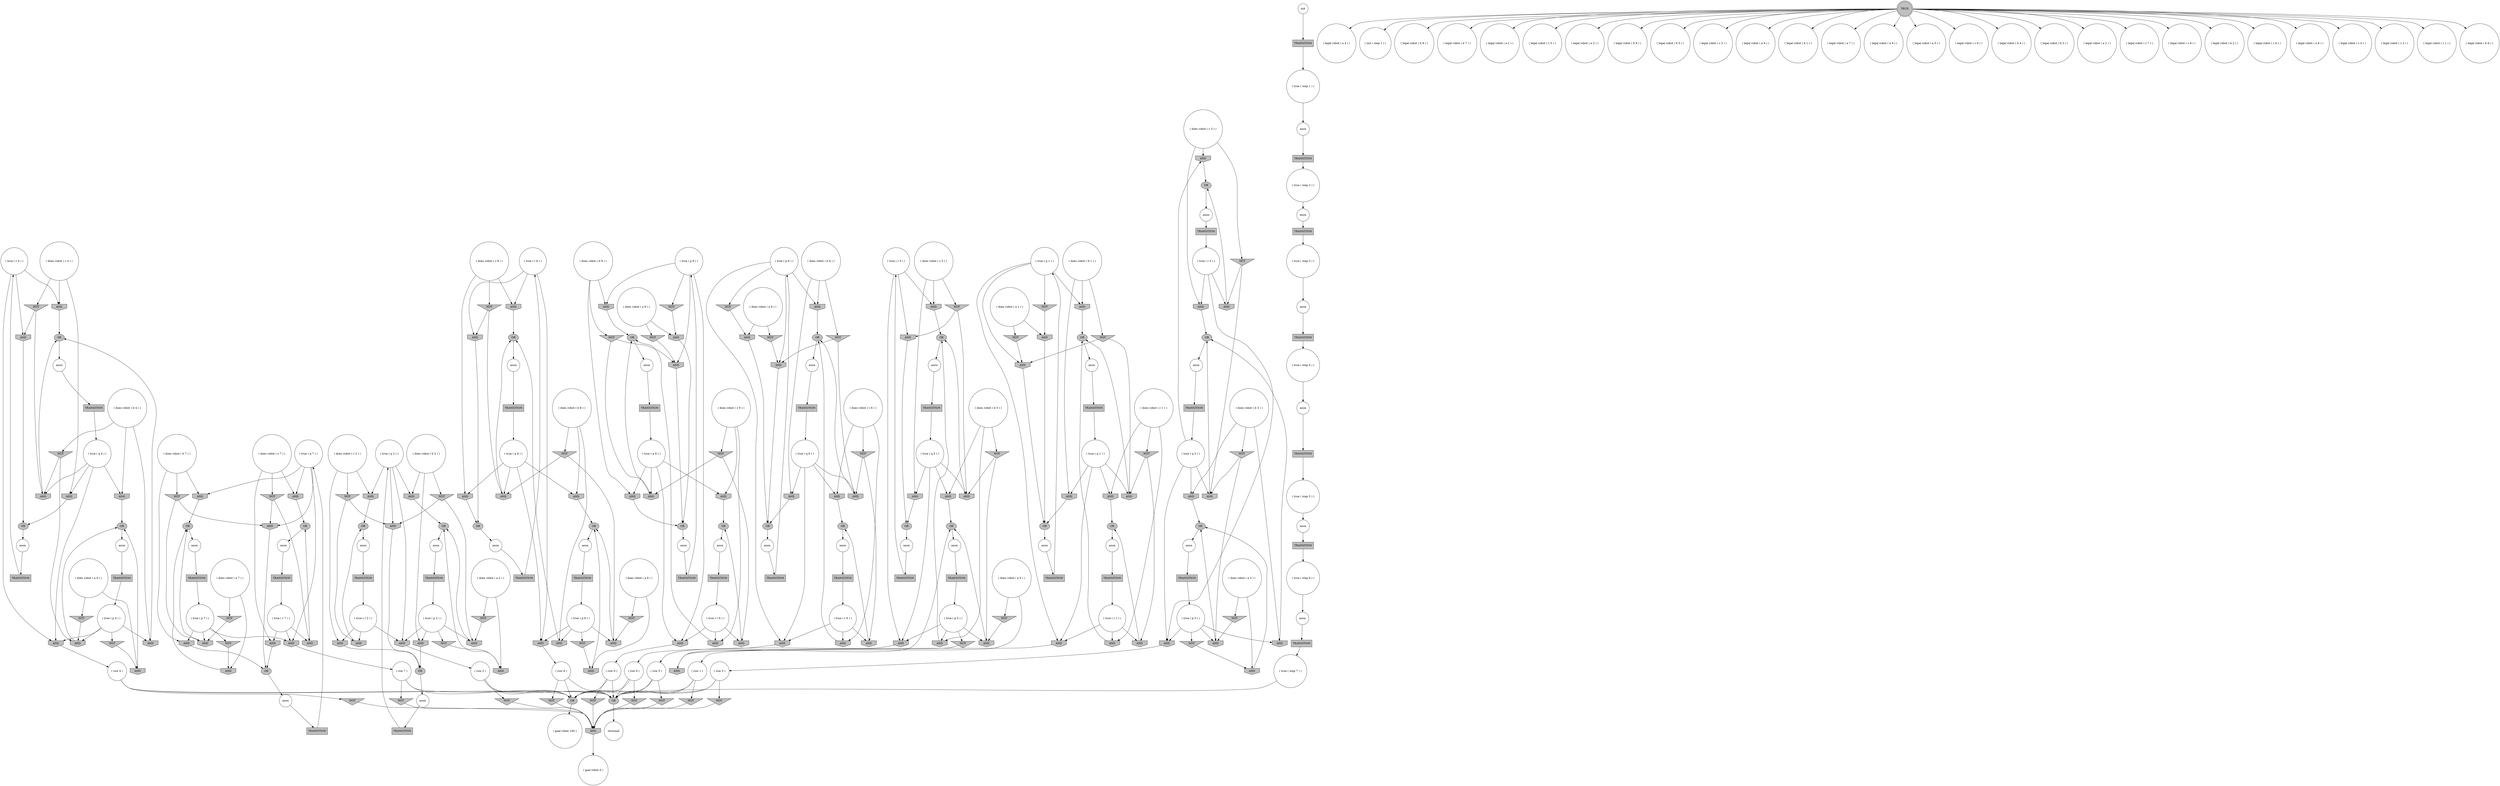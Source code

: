 digraph propNet
{
	"@270ad7c0"[shape=invhouse, style= filled, fillcolor=grey, label="AND"]; "@270ad7c0"->"@3a8721bd"; 
	"@584479b2"[shape=invhouse, style= filled, fillcolor=grey, label="AND"]; "@584479b2"->"@39cd04f1"; 
	"@1e6ee98"[shape=invhouse, style= filled, fillcolor=grey, label="AND"]; "@1e6ee98"->"@7d08c1b7"; 
	"@6a92e96c"[shape=ellipse, style= filled, fillcolor=grey, label="OR"]; "@6a92e96c"->"@531ae81d"; 
	"@604c9c17"[shape=circle, style= filled, fillcolor=white, label="( true ( step 5 ) )"]; "@604c9c17"->"@4631c43f"; 
	"@3dccbdf7"[shape=invhouse, style= filled, fillcolor=grey, label="AND"]; "@3dccbdf7"->"@44af07c4"; 
	"@1ddd40f3"[shape=box, style= filled, fillcolor=grey, label="TRANSITION"]; "@1ddd40f3"->"@27feae0f"; 
	"@2b54ae5a"[shape=box, style= filled, fillcolor=grey, label="TRANSITION"]; "@2b54ae5a"->"@38da9246"; 
	"@c723704"[shape=invhouse, style= filled, fillcolor=grey, label="AND"]; "@c723704"->"@39cd04f1"; 
	"@20d75cf7"[shape=doublecircle, style= filled, fillcolor=grey, label="TRUE"]; "@20d75cf7"->"@428c6e04"; "@20d75cf7"->"@3c291fc2"; "@20d75cf7"->"@5dc37b8f"; "@20d75cf7"->"@47fbad7"; "@20d75cf7"->"@1a18c28a"; "@20d75cf7"->"@36656758"; "@20d75cf7"->"@260fa385"; "@20d75cf7"->"@78f92cc8"; "@20d75cf7"->"@54e51510"; "@20d75cf7"->"@7132c515"; "@20d75cf7"->"@4f8bff68"; "@20d75cf7"->"@bc9f8fb"; "@20d75cf7"->"@118aeabe"; "@20d75cf7"->"@702d2da4"; "@20d75cf7"->"@373968f1"; "@20d75cf7"->"@4665d588"; "@20d75cf7"->"@4ce51960"; "@20d75cf7"->"@55d2162c"; "@20d75cf7"->"@4cb88448"; "@20d75cf7"->"@3b63de4e"; "@20d75cf7"->"@609a5d54"; "@20d75cf7"->"@2eeb3c84"; "@20d75cf7"->"@1997f158"; "@20d75cf7"->"@65f4ba51"; "@20d75cf7"->"@61316264"; "@20d75cf7"->"@47a5f7d3"; "@20d75cf7"->"@1b186cf9"; "@20d75cf7"->"@75144026"; 
	"@65685e30"[shape=invtriangle, style= filled, fillcolor=grey, label="NOT"]; "@65685e30"->"@2512b853"; 
	"@2a788315"[shape=invtriangle, style= filled, fillcolor=grey, label="NOT"]; "@2a788315"->"@a54cbb9"; "@2a788315"->"@4de5ed7b"; 
	"@56de24c5"[shape=circle, style= filled, fillcolor=white, label="anon"]; "@56de24c5"->"@64dc420b"; 
	"@f52d950"[shape=invhouse, style= filled, fillcolor=grey, label="AND"]; "@f52d950"->"@6a92e96c"; 
	"@4807ccf6"[shape=invhouse, style= filled, fillcolor=grey, label="AND"]; "@4807ccf6"->"@1da12fc0"; 
	"@3d10d68a"[shape=box, style= filled, fillcolor=grey, label="TRANSITION"]; "@3d10d68a"->"@3f2a09d5"; 
	"@4ccbc2d3"[shape=circle, style= filled, fillcolor=white, label="( true ( q 7 ) )"]; "@4ccbc2d3"->"@412bf560"; "@4ccbc2d3"->"@3dcc0a0f"; "@4ccbc2d3"->"@59c87031"; "@4ccbc2d3"->"@3dccbdf7"; 
	"@bc9f8fb"[shape=circle, style= filled, fillcolor=white, label="( legal robot ( b 1 ) )"]; 
	"@5c66b06b"[shape=invtriangle, style= filled, fillcolor=grey, label="NOT"]; "@5c66b06b"->"@59c87031"; "@5c66b06b"->"@b0014f0"; 
	"@5878ae82"[shape=invhouse, style= filled, fillcolor=grey, label="AND"]; "@5878ae82"->"@45edcd24"; 
	"@4f0e284f"[shape=circle, style= filled, fillcolor=white, label="( does robot ( c 6 ) )"]; "@4f0e284f"->"@294e430c"; "@4f0e284f"->"@2a788315"; "@4f0e284f"->"@7b963273"; 
	"@5437086a"[shape=invhouse, style= filled, fillcolor=grey, label="AND"]; "@5437086a"->"@4d77c977"; 
	"@456999c8"[shape=circle, style= filled, fillcolor=white, label="( true ( p 6 ) )"]; "@456999c8"->"@665ea4c5"; "@456999c8"->"@1732a4df"; "@456999c8"->"@5f08edd0"; "@456999c8"->"@55264c84"; 
	"@33906773"[shape=circle, style= filled, fillcolor=white, label="anon"]; "@33906773"->"@4d815146"; 
	"@52988dd6"[shape=circle, style= filled, fillcolor=white, label="terminal"]; 
	"@3e4f7537"[shape=ellipse, style= filled, fillcolor=grey, label="OR"]; "@3e4f7537"->"@52988dd6"; 
	"@35afe17b"[shape=invtriangle, style= filled, fillcolor=grey, label="NOT"]; "@35afe17b"->"@2512b853"; 
	"@53d26552"[shape=circle, style= filled, fillcolor=white, label="( does robot ( c 7 ) )"]; "@53d26552"->"@19fa157c"; "@53d26552"->"@369133f6"; "@53d26552"->"@3dccbdf7"; 
	"@4d68af51"[shape=invtriangle, style= filled, fillcolor=grey, label="NOT"]; "@4d68af51"->"@13ce168b"; "@4d68af51"->"@66f11de2"; 
	"@34f65b5b"[shape=invhouse, style= filled, fillcolor=grey, label="AND"]; "@34f65b5b"->"@7d08c1b7"; 
	"@7e28ebb4"[shape=ellipse, style= filled, fillcolor=grey, label="OR"]; "@7e28ebb4"->"@308ab721"; 
	"@51de8adb"[shape=invhouse, style= filled, fillcolor=grey, label="AND"]; "@51de8adb"->"@4ac5c32e"; 
	"@2389b9bd"[shape=circle, style= filled, fillcolor=white, label="( does robot ( c 8 ) )"]; "@2389b9bd"->"@25f45022"; "@2389b9bd"->"@213e2b4a"; "@2389b9bd"->"@27013985"; 
	"@55d2162c"[shape=circle, style= filled, fillcolor=white, label="( legal robot ( b 3 ) )"]; 
	"@7366c3a0"[shape=invhouse, style= filled, fillcolor=grey, label="AND"]; "@7366c3a0"->"@208e2fb5"; 
	"@4631c43f"[shape=circle, style= filled, fillcolor=white, label="anon"]; "@4631c43f"->"@70e69696"; 
	"@308ab721"[shape=circle, style= filled, fillcolor=white, label="anon"]; "@308ab721"->"@3d10d68a"; 
	"@2d68be1b"[shape=circle, style= filled, fillcolor=white, label="( true ( q 2 ) )"]; "@2d68be1b"->"@302b2c81"; "@2d68be1b"->"@533e846f"; "@2d68be1b"->"@205bfbd8"; "@2d68be1b"->"@507d811a"; 
	"@697eb767"[shape=circle, style= filled, fillcolor=white, label="( true ( r 8 ) )"]; "@697eb767"->"@25f45022"; "@697eb767"->"@41675ec4"; "@697eb767"->"@2827f394"; 
	"@412bf560"[shape=invhouse, style= filled, fillcolor=grey, label="AND"]; "@412bf560"->"@b7cf28b"; 
	"@49ac272"[shape=invhouse, style= filled, fillcolor=grey, label="AND"]; "@49ac272"->"@c6a26b"; 
	"@26ffd553"[shape=invtriangle, style= filled, fillcolor=grey, label="NOT"]; "@26ffd553"->"@2512b853"; 
	"@55264c84"[shape=invhouse, style= filled, fillcolor=grey, label="AND"]; "@55264c84"->"@442b7fc2"; 
	"@6ae6235d"[shape=invhouse, style= filled, fillcolor=grey, label="AND"]; "@6ae6235d"->"@d93a6a5"; 
	"@428c6e04"[shape=circle, style= filled, fillcolor=white, label="( legal robot ( a 4 ) )"]; 
	"@520ed128"[shape=circle, style= filled, fillcolor=white, label="anon"]; "@520ed128"->"@4cd98b00"; 
	"@1732a4df"[shape=invhouse, style= filled, fillcolor=grey, label="AND"]; "@1732a4df"->"@3b05c7e1"; 
	"@79444986"[shape=invtriangle, style= filled, fillcolor=grey, label="NOT"]; "@79444986"->"@6c267f18"; "@79444986"->"@72373a9c"; 
	"@4e7a15b"[shape=box, style= filled, fillcolor=grey, label="TRANSITION"]; "@4e7a15b"->"@4c53ccba"; 
	"@4d815146"[shape=box, style= filled, fillcolor=grey, label="TRANSITION"]; "@4d815146"->"@788c1852"; 
	"@1a18c28a"[shape=circle, style= filled, fillcolor=white, label="( legal robot ( a 1 ) )"]; 
	"@36656758"[shape=circle, style= filled, fillcolor=white, label="( legal robot ( c 5 ) )"]; 
	"@d93a6a5"[shape=circle, style= filled, fillcolor=white, label="( row 5 )"]; "@d93a6a5"->"@3e4f7537"; "@d93a6a5"->"@593887c2"; "@d93a6a5"->"@26ffd553"; 
	"@2512b853"[shape=invhouse, style= filled, fillcolor=grey, label="AND"]; "@2512b853"->"@2b39d891"; 
	"@34780af5"[shape=invhouse, style= filled, fillcolor=grey, label="AND"]; "@34780af5"->"@57f530d8"; 
	"@189ddde9"[shape=box, style= filled, fillcolor=grey, label="TRANSITION"]; "@189ddde9"->"@43ce67ca"; 
	"@60ec2ea8"[shape=circle, style= filled, fillcolor=white, label="( row 2 )"]; "@60ec2ea8"->"@3e4f7537"; "@60ec2ea8"->"@593887c2"; "@60ec2ea8"->"@322ba3e4"; 
	"@603a3e21"[shape=circle, style= filled, fillcolor=white, label="( true ( p 9 ) )"]; "@603a3e21"->"@1e6ee98"; "@603a3e21"->"@5ca801b0"; "@603a3e21"->"@7471c619"; "@603a3e21"->"@34780af5"; 
	"@32e0c07c"[shape=circle, style= filled, fillcolor=white, label="( true ( p 3 ) )"]; "@32e0c07c"->"@6a2b16b8"; "@32e0c07c"->"@41bf9980"; "@32e0c07c"->"@52e5376a"; "@32e0c07c"->"@69ed56e2"; 
	"@6c74b024"[shape=circle, style= filled, fillcolor=white, label="( does robot ( a 7 ) )"]; "@6c74b024"->"@5d1eb50b"; "@6c74b024"->"@5ad557c2"; 
	"@b583a80"[shape=circle, style= filled, fillcolor=white, label="( does robot ( c 5 ) )"]; "@b583a80"->"@4d68af51"; "@b583a80"->"@1b382d35"; "@b583a80"->"@515632d"; 
	"@1148ab5c"[shape=ellipse, style= filled, fillcolor=grey, label="OR"]; "@1148ab5c"->"@39ea2de1"; 
	"@59e3bddb"[shape=invhouse, style= filled, fillcolor=grey, label="AND"]; "@59e3bddb"->"@7d08c1b7"; 
	"@70d11f32"[shape=circle, style= filled, fillcolor=white, label="anon"]; "@70d11f32"->"@7cb9e9a3"; 
	"@24cc17f1"[shape=invhouse, style= filled, fillcolor=grey, label="AND"]; "@24cc17f1"->"@3157457b"; 
	"@2d74e4b3"[shape=invhouse, style= filled, fillcolor=grey, label="AND"]; "@2d74e4b3"->"@1148ab5c"; 
	"@382f3bf0"[shape=invtriangle, style= filled, fillcolor=grey, label="NOT"]; "@382f3bf0"->"@25082661"; "@382f3bf0"->"@72373a9c"; 
	"@205bfbd8"[shape=invhouse, style= filled, fillcolor=grey, label="AND"]; "@205bfbd8"->"@712801c5"; 
	"@43ce67ca"[shape=circle, style= filled, fillcolor=white, label="( true ( p 8 ) )"]; "@43ce67ca"->"@2827f394"; "@43ce67ca"->"@f52d950"; "@43ce67ca"->"@53adceb8"; "@43ce67ca"->"@4dfd9726"; 
	"@538787fd"[shape=invtriangle, style= filled, fillcolor=grey, label="NOT"]; "@538787fd"->"@66f11de2"; "@538787fd"->"@788bf135"; 
	"@6f54c08a"[shape=circle, style= filled, fillcolor=white, label="( does robot ( b 8 ) )"]; "@6f54c08a"->"@72433b8a"; "@6f54c08a"->"@4dfd9726"; "@6f54c08a"->"@252cdd20"; 
	"@10f0a3e8"[shape=invhouse, style= filled, fillcolor=grey, label="AND"]; "@10f0a3e8"->"@3d6a2c7b"; 
	"@a54cbb9"[shape=invhouse, style= filled, fillcolor=grey, label="AND"]; "@a54cbb9"->"@442b7fc2"; 
	"@59c87031"[shape=invhouse, style= filled, fillcolor=grey, label="AND"]; "@59c87031"->"@c6a26b"; 
	"@58e5ebd"[shape=circle, style= filled, fillcolor=white, label="anon"]; "@58e5ebd"->"@22fff2a2"; 
	"@6c408893"[shape=circle, style= filled, fillcolor=white, label="anon"]; "@6c408893"->"@387413e8"; 
	"@328d5485"[shape=invtriangle, style= filled, fillcolor=grey, label="NOT"]; "@328d5485"->"@5ca801b0"; 
	"@62918c34"[shape=invhouse, style= filled, fillcolor=grey, label="AND"]; "@62918c34"->"@5b927504"; 
	"@2eeb3c84"[shape=circle, style= filled, fillcolor=white, label="( legal robot ( b 2 ) )"]; 
	"@5f27a20c"[shape=box, style= filled, fillcolor=grey, label="TRANSITION"]; "@5f27a20c"->"@5200089"; 
	"@47a5f7d3"[shape=circle, style= filled, fillcolor=white, label="( legal robot ( c 2 ) )"]; 
	"@4dfd9726"[shape=invhouse, style= filled, fillcolor=grey, label="AND"]; "@4dfd9726"->"@12402e11"; 
	"@435c41b"[shape=ellipse, style= filled, fillcolor=grey, label="OR"]; "@435c41b"->"@65ddcac5"; 
	"@1f01b29"[shape=circle, style= filled, fillcolor=white, label="anon"]; "@1f01b29"->"@28d320d6"; 
	"@37cc1f09"[shape=circle, style= filled, fillcolor=white, label="( true ( r 9 ) )"]; "@37cc1f09"->"@59e3bddb"; "@37cc1f09"->"@34780af5"; "@37cc1f09"->"@27ecfcd9"; 
	"@252cdd20"[shape=invtriangle, style= filled, fillcolor=grey, label="NOT"]; "@252cdd20"->"@f52d950"; "@252cdd20"->"@246972f1"; 
	"@67f2b0dd"[shape=box, style= filled, fillcolor=grey, label="TRANSITION"]; "@67f2b0dd"->"@146ccf3e"; 
	"@7db81d4f"[shape=circle, style= filled, fillcolor=white, label="anon"]; "@7db81d4f"->"@32a88bc2"; 
	"@45e41830"[shape=ellipse, style= filled, fillcolor=grey, label="OR"]; "@45e41830"->"@1f01b29"; 
	"@260fa385"[shape=circle, style= filled, fillcolor=white, label="( legal robot ( a 3 ) )"]; 
	"@3157457b"[shape=ellipse, style= filled, fillcolor=grey, label="OR"]; "@3157457b"->"@5892a78b"; 
	"@5b927504"[shape=ellipse, style= filled, fillcolor=grey, label="OR"]; "@5b927504"->"@6c408893"; 
	"@64f007ad"[shape=circle, style= filled, fillcolor=white, label="( does robot ( b 3 ) )"]; "@64f007ad"->"@6a2b16b8"; "@64f007ad"->"@1b7adb4a"; "@64f007ad"->"@4a8822a0"; 
	"@49e61582"[shape=circle, style= filled, fillcolor=white, label="anon"]; "@49e61582"->"@64fef26a"; 
	"@69f480e3"[shape=circle, style= filled, fillcolor=white, label="( true ( step 3 ) )"]; "@69f480e3"->"@19fc4e"; 
	"@1da12fc0"[shape=circle, style= filled, fillcolor=white, label="( row 1 )"]; "@1da12fc0"->"@3e4f7537"; "@1da12fc0"->"@593887c2"; "@1da12fc0"->"@7ae0a3f2"; 
	"@696e59da"[shape=circle, style= filled, fillcolor=white, label="( true ( r 2 ) )"]; "@696e59da"->"@2fe6707"; "@696e59da"->"@302b2c81"; "@696e59da"->"@51de8adb"; 
	"@702d2da4"[shape=circle, style= filled, fillcolor=white, label="( legal robot ( a 9 ) )"]; 
	"@437d51a6"[shape=invhouse, style= filled, fillcolor=grey, label="AND"]; "@437d51a6"->"@712801c5"; 
	"@5b39626c"[shape=invhouse, style= filled, fillcolor=grey, label="AND"]; "@5b39626c"->"@435c41b"; 
	"@38be9340"[shape=invtriangle, style= filled, fillcolor=grey, label="NOT"]; "@38be9340"->"@67b56bda"; 
	"@369133f6"[shape=invhouse, style= filled, fillcolor=grey, label="AND"]; "@369133f6"->"@c6a26b"; 
	"@734bcb5c"[shape=circle, style= filled, fillcolor=white, label="anon"]; "@734bcb5c"->"@2b54ae5a"; 
	"@509f662e"[shape=circle, style= filled, fillcolor=white, label="( does robot ( c 1 ) )"]; "@509f662e"->"@1b4920f8"; "@509f662e"->"@10ed7f5c"; "@509f662e"->"@c723704"; 
	"@3d0bc85"[shape=circle, style= filled, fillcolor=white, label="anon"]; "@3d0bc85"->"@4482acef"; 
	"@37bbea67"[shape=circle, style= filled, fillcolor=white, label="( does robot ( a 5 ) )"]; "@37bbea67"->"@5d9d277e"; "@37bbea67"->"@67b56bda"; 
	"@576f8789"[shape=box, style= filled, fillcolor=grey, label="TRANSITION"]; "@576f8789"->"@603a3e21"; 
	"@665ea4c5"[shape=invhouse, style= filled, fillcolor=grey, label="AND"]; "@665ea4c5"->"@6d4b473"; 
	"@39ea2de1"[shape=circle, style= filled, fillcolor=white, label="anon"]; "@39ea2de1"->"@576f8789"; 
	"@2dfc6dc6"[shape=invtriangle, style= filled, fillcolor=grey, label="NOT"]; "@2dfc6dc6"->"@2512b853"; 
	"@5337e216"[shape=circle, style= filled, fillcolor=white, label="( true ( p 1 ) )"]; "@5337e216"->"@24cc17f1"; "@5337e216"->"@4807ccf6"; "@5337e216"->"@6102d81c"; "@5337e216"->"@161e14f0"; 
	"@2ec50561"[shape=circle, style= filled, fillcolor=white, label="( true ( step 6 ) )"]; "@2ec50561"->"@4b48f7e0"; 
	"@17046822"[shape=circle, style= filled, fillcolor=white, label="( true ( step 1 ) )"]; "@17046822"->"@6135b95d"; 
	"@65f4ba51"[shape=circle, style= filled, fillcolor=white, label="( legal robot ( a 8 ) )"]; 
	"@2827f394"[shape=invhouse, style= filled, fillcolor=grey, label="AND"]; "@2827f394"->"@529e0c79"; 
	"@35e5ebbf"[shape=invhouse, style= filled, fillcolor=grey, label="AND"]; "@35e5ebbf"->"@712801c5"; 
	"@16309ee1"[shape=ellipse, style= filled, fillcolor=grey, label="OR"]; "@16309ee1"->"@520ed128"; 
	"@1b186cf9"[shape=circle, style= filled, fillcolor=white, label="( legal robot ( c 1 ) )"]; 
	"@7791c263"[shape=circle, style= filled, fillcolor=white, label="( true ( r 1 ) )"]; "@7791c263"->"@584479b2"; "@7791c263"->"@1b4920f8"; "@7791c263"->"@4807ccf6"; 
	"@5eada795"[shape=invtriangle, style= filled, fillcolor=grey, label="NOT"]; "@5eada795"->"@5ad557c2"; 
	"@9f6c439"[shape=invhouse, style= filled, fillcolor=grey, label="AND"]; "@9f6c439"->"@7aa30a4e"; 
	"@28d320d6"[shape=box, style= filled, fillcolor=grey, label="TRANSITION"]; "@28d320d6"->"@3a0fbd45"; 
	"@5b787144"[shape=circle, style= filled, fillcolor=white, label="( row 3 )"]; "@5b787144"->"@4f14e777"; "@5b787144"->"@3e4f7537"; "@5b787144"->"@593887c2"; 
	"@4903f4aa"[shape=circle, style= filled, fillcolor=white, label="( does robot ( c 2 ) )"]; "@4903f4aa"->"@2fe6707"; "@4903f4aa"->"@533e846f"; "@4903f4aa"->"@22b3ea59"; 
	"@3c291fc2"[shape=circle, style= filled, fillcolor=white, label="( init ( step 1 ) )"]; 
	"@2f995c9a"[shape=invhouse, style= filled, fillcolor=grey, label="AND"]; "@2f995c9a"->"@4d77c977"; 
	"@3125fe1"[shape=box, style= filled, fillcolor=grey, label="TRANSITION"]; "@3125fe1"->"@37cc1f09"; 
	"@57f530d8"[shape=circle, style= filled, fillcolor=white, label="( row 9 )"]; "@57f530d8"->"@3e4f7537"; "@57f530d8"->"@178af9c0"; "@57f530d8"->"@593887c2"; 
	"@35f784d7"[shape=invhouse, style= filled, fillcolor=grey, label="AND"]; "@35f784d7"->"@3157457b"; 
	"@2fe6707"[shape=invhouse, style= filled, fillcolor=grey, label="AND"]; "@2fe6707"->"@5b927504"; 
	"@129719f4"[shape=circle, style= filled, fillcolor=white, label="anon"]; "@129719f4"->"@2453f89f"; 
	"@5e65ab77"[shape=box, style= filled, fillcolor=grey, label="TRANSITION"]; "@5e65ab77"->"@3a65724d"; 
	"@442b7fc2"[shape=ellipse, style= filled, fillcolor=grey, label="OR"]; "@442b7fc2"->"@3d0bc85"; 
	"@3c095f75"[shape=box, style= filled, fillcolor=grey, label="TRANSITION"]; "@3c095f75"->"@17046822"; 
	"@565f0e7d"[shape=circle, style= filled, fillcolor=white, label="( true ( r 7 ) )"]; "@565f0e7d"->"@369133f6"; "@565f0e7d"->"@3dcc0a0f"; "@565f0e7d"->"@71988d36"; 
	"@6e39b27b"[shape=box, style= filled, fillcolor=grey, label="TRANSITION"]; "@6e39b27b"->"@1e79edfe"; 
	"@2a788b76"[shape=invhouse, style= filled, fillcolor=grey, label="AND"]; "@2a788b76"->"@6d4b473"; 
	"@19fa157c"[shape=invtriangle, style= filled, fillcolor=grey, label="NOT"]; "@19fa157c"->"@59c87031"; "@19fa157c"->"@71988d36"; 
	"@75da931b"[shape=invhouse, style= filled, fillcolor=grey, label="AND"]; "@75da931b"->"@4e19b97c"; 
	"@6a2b16b8"[shape=invhouse, style= filled, fillcolor=grey, label="AND"]; "@6a2b16b8"->"@4d77c977"; 
	"@7aa30a4e"[shape=ellipse, style= filled, fillcolor=grey, label="OR"]; "@7aa30a4e"->"@65f9c5c8"; 
	"@7ae0a3f2"[shape=invtriangle, style= filled, fillcolor=grey, label="NOT"]; "@7ae0a3f2"->"@2512b853"; 
	"@593887c2"[shape=ellipse, style= filled, fillcolor=grey, label="OR"]; "@593887c2"->"@e58ff51"; 
	"@4de5ed7b"[shape=invhouse, style= filled, fillcolor=grey, label="AND"]; "@4de5ed7b"->"@16309ee1"; 
	"@2698dd08"[shape=circle, style= filled, fillcolor=white, label="( does robot ( a 1 ) )"]; "@2698dd08"->"@10f0a3e8"; "@2698dd08"->"@61e481c1"; 
	"@65f9c5c8"[shape=circle, style= filled, fillcolor=white, label="anon"]; "@65f9c5c8"->"@5b2b6037"; 
	"@531ae81d"[shape=circle, style= filled, fillcolor=white, label="anon"]; "@531ae81d"->"@189ddde9"; 
	"@41675ec4"[shape=invhouse, style= filled, fillcolor=grey, label="AND"]; "@41675ec4"->"@17698cbe"; 
	"@4cd98b00"[shape=box, style= filled, fillcolor=grey, label="TRANSITION"]; "@4cd98b00"->"@324a4e31"; 
	"@6a48ffbc"[shape=invtriangle, style= filled, fillcolor=grey, label="NOT"]; "@6a48ffbc"->"@5e8dc627"; 
	"@1d264bf5"[shape=box, style= filled, fillcolor=grey, label="TRANSITION"]; "@1d264bf5"->"@590e130c"; 
	"@6cce82cc"[shape=invtriangle, style= filled, fillcolor=grey, label="NOT"]; "@6cce82cc"->"@69ed56e2"; 
	"@61316264"[shape=circle, style= filled, fillcolor=white, label="( legal robot ( c 4 ) )"]; 
	"@1d262f7c"[shape=invtriangle, style= filled, fillcolor=grey, label="NOT"]; "@1d262f7c"->"@35f784d7"; "@1d262f7c"->"@6102d81c"; 
	"@7692ed85"[shape=circle, style= filled, fillcolor=white, label="anon"]; "@7692ed85"->"@4cc7014c"; 
	"@533e846f"[shape=invhouse, style= filled, fillcolor=grey, label="AND"]; "@533e846f"->"@4ac5c32e"; 
	"@529e0c79"[shape=circle, style= filled, fillcolor=white, label="( row 8 )"]; "@529e0c79"->"@3e4f7537"; "@529e0c79"->"@2dfc6dc6"; "@529e0c79"->"@593887c2"; 
	"@4cc7014c"[shape=box, style= filled, fillcolor=grey, label="TRANSITION"]; "@4cc7014c"->"@456999c8"; 
	"@22b3ea59"[shape=invtriangle, style= filled, fillcolor=grey, label="NOT"]; "@22b3ea59"->"@51de8adb"; "@22b3ea59"->"@507d811a"; 
	"@507d811a"[shape=invhouse, style= filled, fillcolor=grey, label="AND"]; "@507d811a"->"@5b927504"; 
	"@3f2a09d5"[shape=circle, style= filled, fillcolor=white, label="( true ( r 5 ) )"]; "@3f2a09d5"->"@13ce168b"; "@3f2a09d5"->"@515632d"; "@3f2a09d5"->"@6ae6235d"; 
	"@605df3c5"[shape=circle, style= filled, fillcolor=white, label="( does robot ( c 4 ) )"]; "@605df3c5"->"@7366c3a0"; "@605df3c5"->"@382f3bf0"; "@605df3c5"->"@38e609c9"; 
	"@53e20a9a"[shape=circle, style= filled, fillcolor=white, label="( does robot ( b 1 ) )"]; "@53e20a9a"->"@76cc518c"; "@53e20a9a"->"@24cc17f1"; "@53e20a9a"->"@1d262f7c"; 
	"@7dcb3cd"[shape=invhouse, style= filled, fillcolor=grey, label="AND"]; "@7dcb3cd"->"@3a8721bd"; 
	"@3f26f816"[shape=circle, style= filled, fillcolor=white, label="anon"]; "@3f26f816"->"@5e34d46a"; 
	"@64fef26a"[shape=box, style= filled, fillcolor=grey, label="TRANSITION"]; "@64fef26a"->"@1e4adb34"; 
	"@32a88bc2"[shape=box, style= filled, fillcolor=grey, label="TRANSITION"]; "@32a88bc2"->"@2aa05bc3"; 
	"@27feae0f"[shape=circle, style= filled, fillcolor=white, label="( true ( step 4 ) )"]; "@27feae0f"->"@44d79c75"; 
	"@5dc37b8f"[shape=circle, style= filled, fillcolor=white, label="( legal robot ( b 9 ) )"]; 
	"@41bf9980"[shape=invtriangle, style= filled, fillcolor=grey, label="NOT"]; "@41bf9980"->"@9f6c439"; 
	"@7f8a8bfa"[shape=invhouse, style= filled, fillcolor=grey, label="AND"]; "@7f8a8bfa"->"@208e2fb5"; 
	"@64dc420b"[shape=box, style= filled, fillcolor=grey, label="TRANSITION"]; "@64dc420b"->"@68c884e"; 
	"@56b3951d"[shape=circle, style= filled, fillcolor=white, label="( does robot ( b 2 ) )"]; "@56b3951d"->"@62918c34"; "@56b3951d"->"@2802cf63"; "@56b3951d"->"@205bfbd8"; 
	"@454e2c9c"[shape=invtriangle, style= filled, fillcolor=grey, label="NOT"]; "@454e2c9c"->"@f52d950"; 
	"@25082661"[shape=invhouse, style= filled, fillcolor=grey, label="AND"]; "@25082661"->"@45e41830"; 
	"@47122d"[shape=circle, style= filled, fillcolor=white, label="( does robot ( a 8 ) )"]; "@47122d"->"@454e2c9c"; "@47122d"->"@37debcf3"; 
	"@2cccbab7"[shape=invtriangle, style= filled, fillcolor=grey, label="NOT"]; "@2cccbab7"->"@5ca801b0"; "@2cccbab7"->"@34f65b5b"; 
	"@17698cbe"[shape=ellipse, style= filled, fillcolor=grey, label="OR"]; "@17698cbe"->"@129719f4"; 
	"@5f08edd0"[shape=invtriangle, style= filled, fillcolor=grey, label="NOT"]; "@5f08edd0"->"@4335236e"; 
	"@178af9c0"[shape=invtriangle, style= filled, fillcolor=grey, label="NOT"]; "@178af9c0"->"@2512b853"; 
	"@590e130c"[shape=circle, style= filled, fillcolor=white, label="( true ( step 7 ) )"]; "@590e130c"->"@3e4f7537"; 
	"@4f8bff68"[shape=circle, style= filled, fillcolor=white, label="( legal robot ( a 6 ) )"]; 
	"@72373a9c"[shape=invhouse, style= filled, fillcolor=grey, label="AND"]; "@72373a9c"->"@208e2fb5"; 
	"@788bf135"[shape=invhouse, style= filled, fillcolor=grey, label="AND"]; "@788bf135"->"@45edcd24"; 
	"@68c884e"[shape=circle, style= filled, fillcolor=white, label="( true ( q 4 ) )"]; "@68c884e"->"@75da931b"; "@68c884e"->"@27d08e21"; "@68c884e"->"@72373a9c"; "@68c884e"->"@38e609c9"; 
	"@3d44d0c6"[shape=box, style= filled, fillcolor=grey, label="TRANSITION"]; "@3d44d0c6"->"@69f480e3"; 
	"@54bec43f"[shape=circle, style= filled, fillcolor=white, label="( does robot ( c 3 ) )"]; "@54bec43f"->"@5437086a"; "@54bec43f"->"@38462f90"; "@54bec43f"->"@270ad7c0"; 
	"@72433b8a"[shape=invhouse, style= filled, fillcolor=grey, label="AND"]; "@72433b8a"->"@6a92e96c"; 
	"@b7cf28b"[shape=ellipse, style= filled, fillcolor=grey, label="OR"]; "@b7cf28b"->"@38178991"; 
	"@1e79edfe"[shape=circle, style= filled, fillcolor=white, label="( true ( q 1 ) )"]; "@1e79edfe"->"@76cc518c"; "@1e79edfe"->"@4807ccf6"; "@1e79edfe"->"@35f784d7"; "@1e79edfe"->"@c723704"; 
	"@51927ba1"[shape=box, style= filled, fillcolor=grey, label="TRANSITION"]; "@51927ba1"->"@696e59da"; 
	"@4b48f7e0"[shape=circle, style= filled, fillcolor=white, label="anon"]; "@4b48f7e0"->"@1d264bf5"; 
	"@7471c619"[shape=invtriangle, style= filled, fillcolor=grey, label="NOT"]; "@7471c619"->"@5984cf08"; 
	"@4cb88448"[shape=circle, style= filled, fillcolor=white, label="( legal robot ( a 2 ) )"]; 
	"@246972f1"[shape=invhouse, style= filled, fillcolor=grey, label="AND"]; "@246972f1"->"@12402e11"; 
	"@146ccf3e"[shape=circle, style= filled, fillcolor=white, label="( true ( p 5 ) )"]; "@146ccf3e"->"@5b39626c"; "@146ccf3e"->"@38be9340"; "@146ccf3e"->"@788bf135"; "@146ccf3e"->"@6ae6235d"; 
	"@3238c403"[shape=circle, style= filled, fillcolor=white, label="( does robot ( b 9 ) )"]; "@3238c403"->"@2cccbab7"; "@3238c403"->"@1e6ee98"; "@3238c403"->"@2d74e4b3"; 
	"@39cd04f1"[shape=ellipse, style= filled, fillcolor=grey, label="OR"]; "@39cd04f1"->"@42ff87dc"; 
	"@70e69696"[shape=box, style= filled, fillcolor=grey, label="TRANSITION"]; "@70e69696"->"@2ec50561"; 
	"@5d9d277e"[shape=invtriangle, style= filled, fillcolor=grey, label="NOT"]; "@5d9d277e"->"@788bf135"; 
	"@5ad557c2"[shape=invhouse, style= filled, fillcolor=grey, label="AND"]; "@5ad557c2"->"@b7cf28b"; 
	"@55a92d3a"[shape=circle, style= filled, fillcolor=white, label="( does robot ( a 6 ) )"]; "@55a92d3a"->"@4335236e"; "@55a92d3a"->"@3fdb8a73"; 
	"@712801c5"[shape=ellipse, style= filled, fillcolor=grey, label="OR"]; "@712801c5"->"@798c668c"; 
	"@22fff2a2"[shape=box, style= filled, fillcolor=grey, label="TRANSITION"]; "@22fff2a2"->"@5337e216"; 
	"@66f11de2"[shape=invhouse, style= filled, fillcolor=grey, label="AND"]; "@66f11de2"->"@435c41b"; 
	"@61e481c1"[shape=invtriangle, style= filled, fillcolor=grey, label="NOT"]; "@61e481c1"->"@6102d81c"; 
	"@208e2fb5"[shape=ellipse, style= filled, fillcolor=grey, label="OR"]; "@208e2fb5"->"@56de24c5"; 
	"@4d77c977"[shape=ellipse, style= filled, fillcolor=grey, label="OR"]; "@4d77c977"->"@734bcb5c"; 
	"@4482acef"[shape=box, style= filled, fillcolor=grey, label="TRANSITION"]; "@4482acef"->"@41ca5b68"; 
	"@788c1852"[shape=circle, style= filled, fillcolor=white, label="( true ( q 8 ) )"]; "@788c1852"->"@72433b8a"; "@788c1852"->"@213e2b4a"; "@788c1852"->"@2827f394"; "@788c1852"->"@246972f1"; 
	"@47fbad7"[shape=circle, style= filled, fillcolor=white, label="( legal robot ( b 7 ) )"]; 
	"@292e2fba"[shape=circle, style= filled, fillcolor=white, label="anon"]; "@292e2fba"->"@3d44d0c6"; 
	"@b0014f0"[shape=invhouse, style= filled, fillcolor=grey, label="AND"]; "@b0014f0"->"@b7cf28b"; 
	"@4c0c7539"[shape=circle, style= filled, fillcolor=white, label="anon"]; "@4c0c7539"->"@3125fe1"; 
	"@54e51510"[shape=circle, style= filled, fillcolor=white, label="( legal robot ( b 5 ) )"]; 
	"@5200089"[shape=circle, style= filled, fillcolor=white, label="( true ( q 5 ) )"]; "@5200089"->"@1b382d35"; "@5200089"->"@66f11de2"; "@5200089"->"@5878ae82"; "@5200089"->"@6ae6235d"; 
	"@418bdc7a"[shape=circle, style= filled, fillcolor=white, label="( true ( p 2 ) )"]; "@418bdc7a"->"@62918c34"; "@418bdc7a"->"@74a22e0c"; "@418bdc7a"->"@302b2c81"; "@418bdc7a"->"@35e5ebbf"; 
	"@5984cf08"[shape=invhouse, style= filled, fillcolor=grey, label="AND"]; "@5984cf08"->"@1148ab5c"; 
	"@603a9c52"[shape=invtriangle, style= filled, fillcolor=grey, label="NOT"]; "@603a9c52"->"@34f65b5b"; "@603a9c52"->"@27ecfcd9"; 
	"@587b8be7"[shape=circle, style= filled, fillcolor=white, label="( does robot ( a 2 ) )"]; "@587b8be7"->"@437d51a6"; "@587b8be7"->"@5552e7a4"; 
	"@6102d81c"[shape=invhouse, style= filled, fillcolor=grey, label="AND"]; "@6102d81c"->"@3d6a2c7b"; 
	"@1b7adb4a"[shape=invhouse, style= filled, fillcolor=grey, label="AND"]; "@1b7adb4a"->"@7aa30a4e"; 
	"@322ba3e4"[shape=invtriangle, style= filled, fillcolor=grey, label="NOT"]; "@322ba3e4"->"@2512b853"; 
	"@2453f89f"[shape=box, style= filled, fillcolor=grey, label="TRANSITION"]; "@2453f89f"->"@697eb767"; 
	"@213e2b4a"[shape=invhouse, style= filled, fillcolor=grey, label="AND"]; "@213e2b4a"->"@17698cbe"; 
	"@4ce51960"[shape=circle, style= filled, fillcolor=white, label="( legal robot ( b 4 ) )"]; 
	"@4335236e"[shape=invhouse, style= filled, fillcolor=grey, label="AND"]; "@4335236e"->"@6d4b473"; 
	"@3a65724d"[shape=circle, style= filled, fillcolor=white, label="( true ( step 2 ) )"]; "@3a65724d"->"@292e2fba"; 
	"@41ca5b68"[shape=circle, style= filled, fillcolor=white, label="( true ( q 6 ) )"]; "@41ca5b68"->"@2a788b76"; "@41ca5b68"->"@1732a4df"; "@41ca5b68"->"@a54cbb9"; "@41ca5b68"->"@7b963273"; 
	"@10ed7f5c"[shape=invtriangle, style= filled, fillcolor=grey, label="NOT"]; "@10ed7f5c"->"@584479b2"; "@10ed7f5c"->"@35f784d7"; 
	"@515632d"[shape=invhouse, style= filled, fillcolor=grey, label="AND"]; "@515632d"->"@435c41b"; 
	"@3d6a2c7b"[shape=ellipse, style= filled, fillcolor=grey, label="OR"]; "@3d6a2c7b"->"@58e5ebd"; 
	"@38e609c9"[shape=invhouse, style= filled, fillcolor=grey, label="AND"]; "@38e609c9"->"@45e41830"; 
	"@27ecfcd9"[shape=invhouse, style= filled, fillcolor=grey, label="AND"]; "@27ecfcd9"->"@62fcf06c"; 
	"@6c267f18"[shape=invhouse, style= filled, fillcolor=grey, label="AND"]; "@6c267f18"->"@70a0afab"; 
	"@609a5d54"[shape=circle, style= filled, fillcolor=white, label="( legal robot ( c 8 ) )"]; 
	"@387413e8"[shape=box, style= filled, fillcolor=grey, label="TRANSITION"]; "@387413e8"->"@2d68be1b"; 
	"@6d4b473"[shape=ellipse, style= filled, fillcolor=grey, label="OR"]; "@6d4b473"->"@7692ed85"; 
	"@65ddcac5"[shape=circle, style= filled, fillcolor=white, label="anon"]; "@65ddcac5"->"@5f27a20c"; 
	"@7b963273"[shape=invhouse, style= filled, fillcolor=grey, label="AND"]; "@7b963273"->"@16309ee1"; 
	"@465863"[shape=invtriangle, style= filled, fillcolor=grey, label="NOT"]; "@465863"->"@665ea4c5"; "@465863"->"@a54cbb9"; 
	"@44af07c4"[shape=ellipse, style= filled, fillcolor=grey, label="OR"]; "@44af07c4"->"@3f26f816"; 
	"@75144026"[shape=circle, style= filled, fillcolor=white, label="( legal robot ( b 6 ) )"]; 
	"@60ec0b80"[shape=circle, style= filled, fillcolor=white, label="( true ( p 4 ) )"]; "@60ec0b80"->"@6c267f18"; "@60ec0b80"->"@75da931b"; "@60ec0b80"->"@6a48ffbc"; "@60ec0b80"->"@7f8a8bfa"; 
	"@4e19b97c"[shape=circle, style= filled, fillcolor=white, label="( row 4 )"]; "@4e19b97c"->"@65685e30"; "@4e19b97c"->"@3e4f7537"; "@4e19b97c"->"@593887c2"; 
	"@4a8822a0"[shape=invtriangle, style= filled, fillcolor=grey, label="NOT"]; "@4a8822a0"->"@2f995c9a"; "@4a8822a0"->"@69ed56e2"; 
	"@294e430c"[shape=invhouse, style= filled, fillcolor=grey, label="AND"]; "@294e430c"->"@442b7fc2"; 
	"@4cf8f332"[shape=invtriangle, style= filled, fillcolor=grey, label="NOT"]; "@4cf8f332"->"@6c267f18"; 
	"@5ca801b0"[shape=invhouse, style= filled, fillcolor=grey, label="AND"]; "@5ca801b0"->"@1148ab5c"; 
	"@2802cf63"[shape=invtriangle, style= filled, fillcolor=grey, label="NOT"]; "@2802cf63"->"@35e5ebbf"; "@2802cf63"->"@507d811a"; 
	"@6135b95d"[shape=circle, style= filled, fillcolor=white, label="anon"]; "@6135b95d"->"@5e65ab77"; 
	"@5e34d46a"[shape=box, style= filled, fillcolor=grey, label="TRANSITION"]; "@5e34d46a"->"@565f0e7d"; 
	"@4c53ccba"[shape=circle, style= filled, fillcolor=white, label="( true ( p 7 ) )"]; "@4c53ccba"->"@3dcc0a0f"; "@4c53ccba"->"@49ac272"; "@4c53ccba"->"@b0014f0"; "@4c53ccba"->"@5eada795"; 
	"@119a0c4e"[shape=box, style= filled, fillcolor=grey, label="TRANSITION"]; "@119a0c4e"->"@60ec0b80"; 
	"@12402e11"[shape=ellipse, style= filled, fillcolor=grey, label="OR"]; "@12402e11"->"@33906773"; 
	"@42ff87dc"[shape=circle, style= filled, fillcolor=white, label="anon"]; "@42ff87dc"->"@1c751d58"; 
	"@74a22e0c"[shape=invtriangle, style= filled, fillcolor=grey, label="NOT"]; "@74a22e0c"->"@437d51a6"; 
	"@7132c515"[shape=circle, style= filled, fillcolor=white, label="( legal robot ( c 3 ) )"]; 
	"@38da9246"[shape=circle, style= filled, fillcolor=white, label="( true ( q 3 ) )"]; "@38da9246"->"@2f995c9a"; "@38da9246"->"@270ad7c0"; "@38da9246"->"@52e5376a"; "@38da9246"->"@1b7adb4a"; 
	"@3fdb8a73"[shape=invtriangle, style= filled, fillcolor=grey, label="NOT"]; "@3fdb8a73"->"@665ea4c5"; 
	"@1e344422"[shape=circle, style= filled, fillcolor=white, label="( does robot ( a 9 ) )"]; "@1e344422"->"@328d5485"; "@1e344422"->"@5984cf08"; 
	"@38462f90"[shape=invtriangle, style= filled, fillcolor=grey, label="NOT"]; "@38462f90"->"@7dcb3cd"; "@38462f90"->"@2f995c9a"; 
	"@27d08e21"[shape=invhouse, style= filled, fillcolor=grey, label="AND"]; "@27d08e21"->"@70a0afab"; 
	"@373968f1"[shape=circle, style= filled, fillcolor=white, label="( legal robot ( a 5 ) )"]; 
	"@3b05c7e1"[shape=circle, style= filled, fillcolor=white, label="( row 6 )"]; "@3b05c7e1"->"@3e4f7537"; "@3b05c7e1"->"@593887c2"; "@3b05c7e1"->"@660e5025"; 
	"@660e5025"[shape=invtriangle, style= filled, fillcolor=grey, label="NOT"]; "@660e5025"->"@2512b853"; 
	"@62fcf06c"[shape=ellipse, style= filled, fillcolor=grey, label="OR"]; "@62fcf06c"->"@4c0c7539"; 
	"@4665d588"[shape=circle, style= filled, fillcolor=white, label="( legal robot ( c 9 ) )"]; 
	"@1b4920f8"[shape=invhouse, style= filled, fillcolor=grey, label="AND"]; "@1b4920f8"->"@3157457b"; 
	"@7d08c1b7"[shape=ellipse, style= filled, fillcolor=grey, label="OR"]; "@7d08c1b7"->"@49e61582"; 
	"@53adceb8"[shape=invtriangle, style= filled, fillcolor=grey, label="NOT"]; "@53adceb8"->"@37debcf3"; 
	"@e58ff51"[shape=circle, style= filled, fillcolor=white, label="( goal robot 100 )"]; 
	"@3b63de4e"[shape=circle, style= filled, fillcolor=white, label="( legal robot ( c 7 ) )"]; 
	"@2dcc5af0"[shape=circle, style= filled, fillcolor=white, label="( does robot ( a 4 ) )"]; "@2dcc5af0"->"@5e8dc627"; "@2dcc5af0"->"@4cf8f332"; 
	"@558fee4f"[shape=circle, style= filled, fillcolor=white, label="( does robot ( b 7 ) )"]; "@558fee4f"->"@412bf560"; "@558fee4f"->"@49ac272"; "@558fee4f"->"@5c66b06b"; 
	"@c6a26b"[shape=ellipse, style= filled, fillcolor=grey, label="OR"]; "@c6a26b"->"@70d11f32"; 
	"@3da3da69"[shape=circle, style= filled, fillcolor=white, label="( row 7 )"]; "@3da3da69"->"@3e4f7537"; "@3da3da69"->"@35afe17b"; "@3da3da69"->"@593887c2"; 
	"@4ac5c32e"[shape=ellipse, style= filled, fillcolor=grey, label="OR"]; "@4ac5c32e"->"@7d91275b"; 
	"@67b56bda"[shape=invhouse, style= filled, fillcolor=grey, label="AND"]; "@67b56bda"->"@45edcd24"; 
	"@13ce168b"[shape=invhouse, style= filled, fillcolor=grey, label="AND"]; "@13ce168b"->"@7e28ebb4"; 
	"@302b2c81"[shape=invhouse, style= filled, fillcolor=grey, label="AND"]; "@302b2c81"->"@60ec2ea8"; 
	"@71988d36"[shape=invhouse, style= filled, fillcolor=grey, label="AND"]; "@71988d36"->"@44af07c4"; 
	"@798c668c"[shape=circle, style= filled, fillcolor=white, label="anon"]; "@798c668c"->"@1d8806f7"; 
	"@2aa05bc3"[shape=circle, style= filled, fillcolor=white, label="( true ( r 3 ) )"]; "@2aa05bc3"->"@5437086a"; "@2aa05bc3"->"@7dcb3cd"; "@2aa05bc3"->"@52e5376a"; 
	"@44d79c75"[shape=circle, style= filled, fillcolor=white, label="anon"]; "@44d79c75"->"@df4e1c6"; 
	"@4f14e777"[shape=invtriangle, style= filled, fillcolor=grey, label="NOT"]; "@4f14e777"->"@2512b853"; 
	"@3a0fbd45"[shape=circle, style= filled, fillcolor=white, label="( true ( r 4 ) )"]; "@3a0fbd45"->"@7366c3a0"; "@3a0fbd45"->"@25082661"; "@3a0fbd45"->"@75da931b"; 
	"@70a0afab"[shape=ellipse, style= filled, fillcolor=grey, label="OR"]; "@70a0afab"->"@456d3d51"; 
	"@1c751d58"[shape=box, style= filled, fillcolor=grey, label="TRANSITION"]; "@1c751d58"->"@7791c263"; 
	"@37debcf3"[shape=invhouse, style= filled, fillcolor=grey, label="AND"]; "@37debcf3"->"@6a92e96c"; 
	"@38178991"[shape=circle, style= filled, fillcolor=white, label="anon"]; "@38178991"->"@4e7a15b"; 
	"@1b382d35"[shape=invhouse, style= filled, fillcolor=grey, label="AND"]; "@1b382d35"->"@7e28ebb4"; 
	"@5892a78b"[shape=circle, style= filled, fillcolor=white, label="anon"]; "@5892a78b"->"@6e39b27b"; 
	"@5552e7a4"[shape=invtriangle, style= filled, fillcolor=grey, label="NOT"]; "@5552e7a4"->"@35e5ebbf"; 
	"@df4e1c6"[shape=box, style= filled, fillcolor=grey, label="TRANSITION"]; "@df4e1c6"->"@604c9c17"; 
	"@27013985"[shape=invtriangle, style= filled, fillcolor=grey, label="NOT"]; "@27013985"->"@41675ec4"; "@27013985"->"@246972f1"; 
	"@78f92cc8"[shape=circle, style= filled, fillcolor=white, label="( legal robot ( b 8 ) )"]; 
	"@d2a7c1e"[shape=circle, style= filled, fillcolor=white, label="( does robot ( c 9 ) )"]; "@d2a7c1e"->"@603a9c52"; "@d2a7c1e"->"@59e3bddb"; "@d2a7c1e"->"@16721ee7"; 
	"@48129552"[shape=circle, style= filled, fillcolor=white, label="init"]; "@48129552"->"@3c095f75"; 
	"@3a8721bd"[shape=ellipse, style= filled, fillcolor=grey, label="OR"]; "@3a8721bd"->"@7db81d4f"; 
	"@1d59e6df"[shape=circle, style= filled, fillcolor=white, label="( does robot ( b 4 ) )"]; "@1d59e6df"->"@27d08e21"; "@1d59e6df"->"@79444986"; "@1d59e6df"->"@7f8a8bfa"; 
	"@16721ee7"[shape=invhouse, style= filled, fillcolor=grey, label="AND"]; "@16721ee7"->"@62fcf06c"; 
	"@4bb8d481"[shape=circle, style= filled, fillcolor=white, label="( does robot ( b 5 ) )"]; "@4bb8d481"->"@538787fd"; "@4bb8d481"->"@5b39626c"; "@4bb8d481"->"@5878ae82"; 
	"@69ed56e2"[shape=invhouse, style= filled, fillcolor=grey, label="AND"]; "@69ed56e2"->"@7aa30a4e"; 
	"@118aeabe"[shape=circle, style= filled, fillcolor=white, label="( legal robot ( a 7 ) )"]; 
	"@161e14f0"[shape=invtriangle, style= filled, fillcolor=grey, label="NOT"]; "@161e14f0"->"@10f0a3e8"; 
	"@5d1eb50b"[shape=invtriangle, style= filled, fillcolor=grey, label="NOT"]; "@5d1eb50b"->"@b0014f0"; 
	"@7cb9e9a3"[shape=box, style= filled, fillcolor=grey, label="TRANSITION"]; "@7cb9e9a3"->"@4ccbc2d3"; 
	"@1e4adb34"[shape=circle, style= filled, fillcolor=white, label="( true ( q 9 ) )"]; "@1e4adb34"->"@34f65b5b"; "@1e4adb34"->"@2d74e4b3"; "@1e4adb34"->"@16721ee7"; "@1e4adb34"->"@34780af5"; 
	"@3dcc0a0f"[shape=invhouse, style= filled, fillcolor=grey, label="AND"]; "@3dcc0a0f"->"@3da3da69"; 
	"@1d8806f7"[shape=box, style= filled, fillcolor=grey, label="TRANSITION"]; "@1d8806f7"->"@418bdc7a"; 
	"@7f371a59"[shape=circle, style= filled, fillcolor=white, label="anon"]; "@7f371a59"->"@67f2b0dd"; 
	"@27cc7f4b"[shape=circle, style= filled, fillcolor=white, label="( does robot ( a 3 ) )"]; "@27cc7f4b"->"@9f6c439"; "@27cc7f4b"->"@6cce82cc"; 
	"@41a80e5a"[shape=circle, style= filled, fillcolor=white, label="( does robot ( b 6 ) )"]; "@41a80e5a"->"@2a788b76"; "@41a80e5a"->"@465863"; "@41a80e5a"->"@55264c84"; 
	"@5b2b6037"[shape=box, style= filled, fillcolor=grey, label="TRANSITION"]; "@5b2b6037"->"@32e0c07c"; 
	"@52e5376a"[shape=invhouse, style= filled, fillcolor=grey, label="AND"]; "@52e5376a"->"@5b787144"; 
	"@25f45022"[shape=invhouse, style= filled, fillcolor=grey, label="AND"]; "@25f45022"->"@12402e11"; 
	"@76cc518c"[shape=invhouse, style= filled, fillcolor=grey, label="AND"]; "@76cc518c"->"@3d6a2c7b"; 
	"@45edcd24"[shape=ellipse, style= filled, fillcolor=grey, label="OR"]; "@45edcd24"->"@7f371a59"; 
	"@5e8dc627"[shape=invhouse, style= filled, fillcolor=grey, label="AND"]; "@5e8dc627"->"@70a0afab"; 
	"@1997f158"[shape=circle, style= filled, fillcolor=white, label="( legal robot ( c 6 ) )"]; 
	"@19fc4e"[shape=circle, style= filled, fillcolor=white, label="anon"]; "@19fc4e"->"@1ddd40f3"; 
	"@456d3d51"[shape=circle, style= filled, fillcolor=white, label="anon"]; "@456d3d51"->"@119a0c4e"; 
	"@2b39d891"[shape=circle, style= filled, fillcolor=white, label="( goal robot 0 )"]; 
	"@324a4e31"[shape=circle, style= filled, fillcolor=white, label="( true ( r 6 ) )"]; "@324a4e31"->"@294e430c"; "@324a4e31"->"@1732a4df"; "@324a4e31"->"@4de5ed7b"; 
	"@7d91275b"[shape=circle, style= filled, fillcolor=white, label="anon"]; "@7d91275b"->"@51927ba1"; 
}
